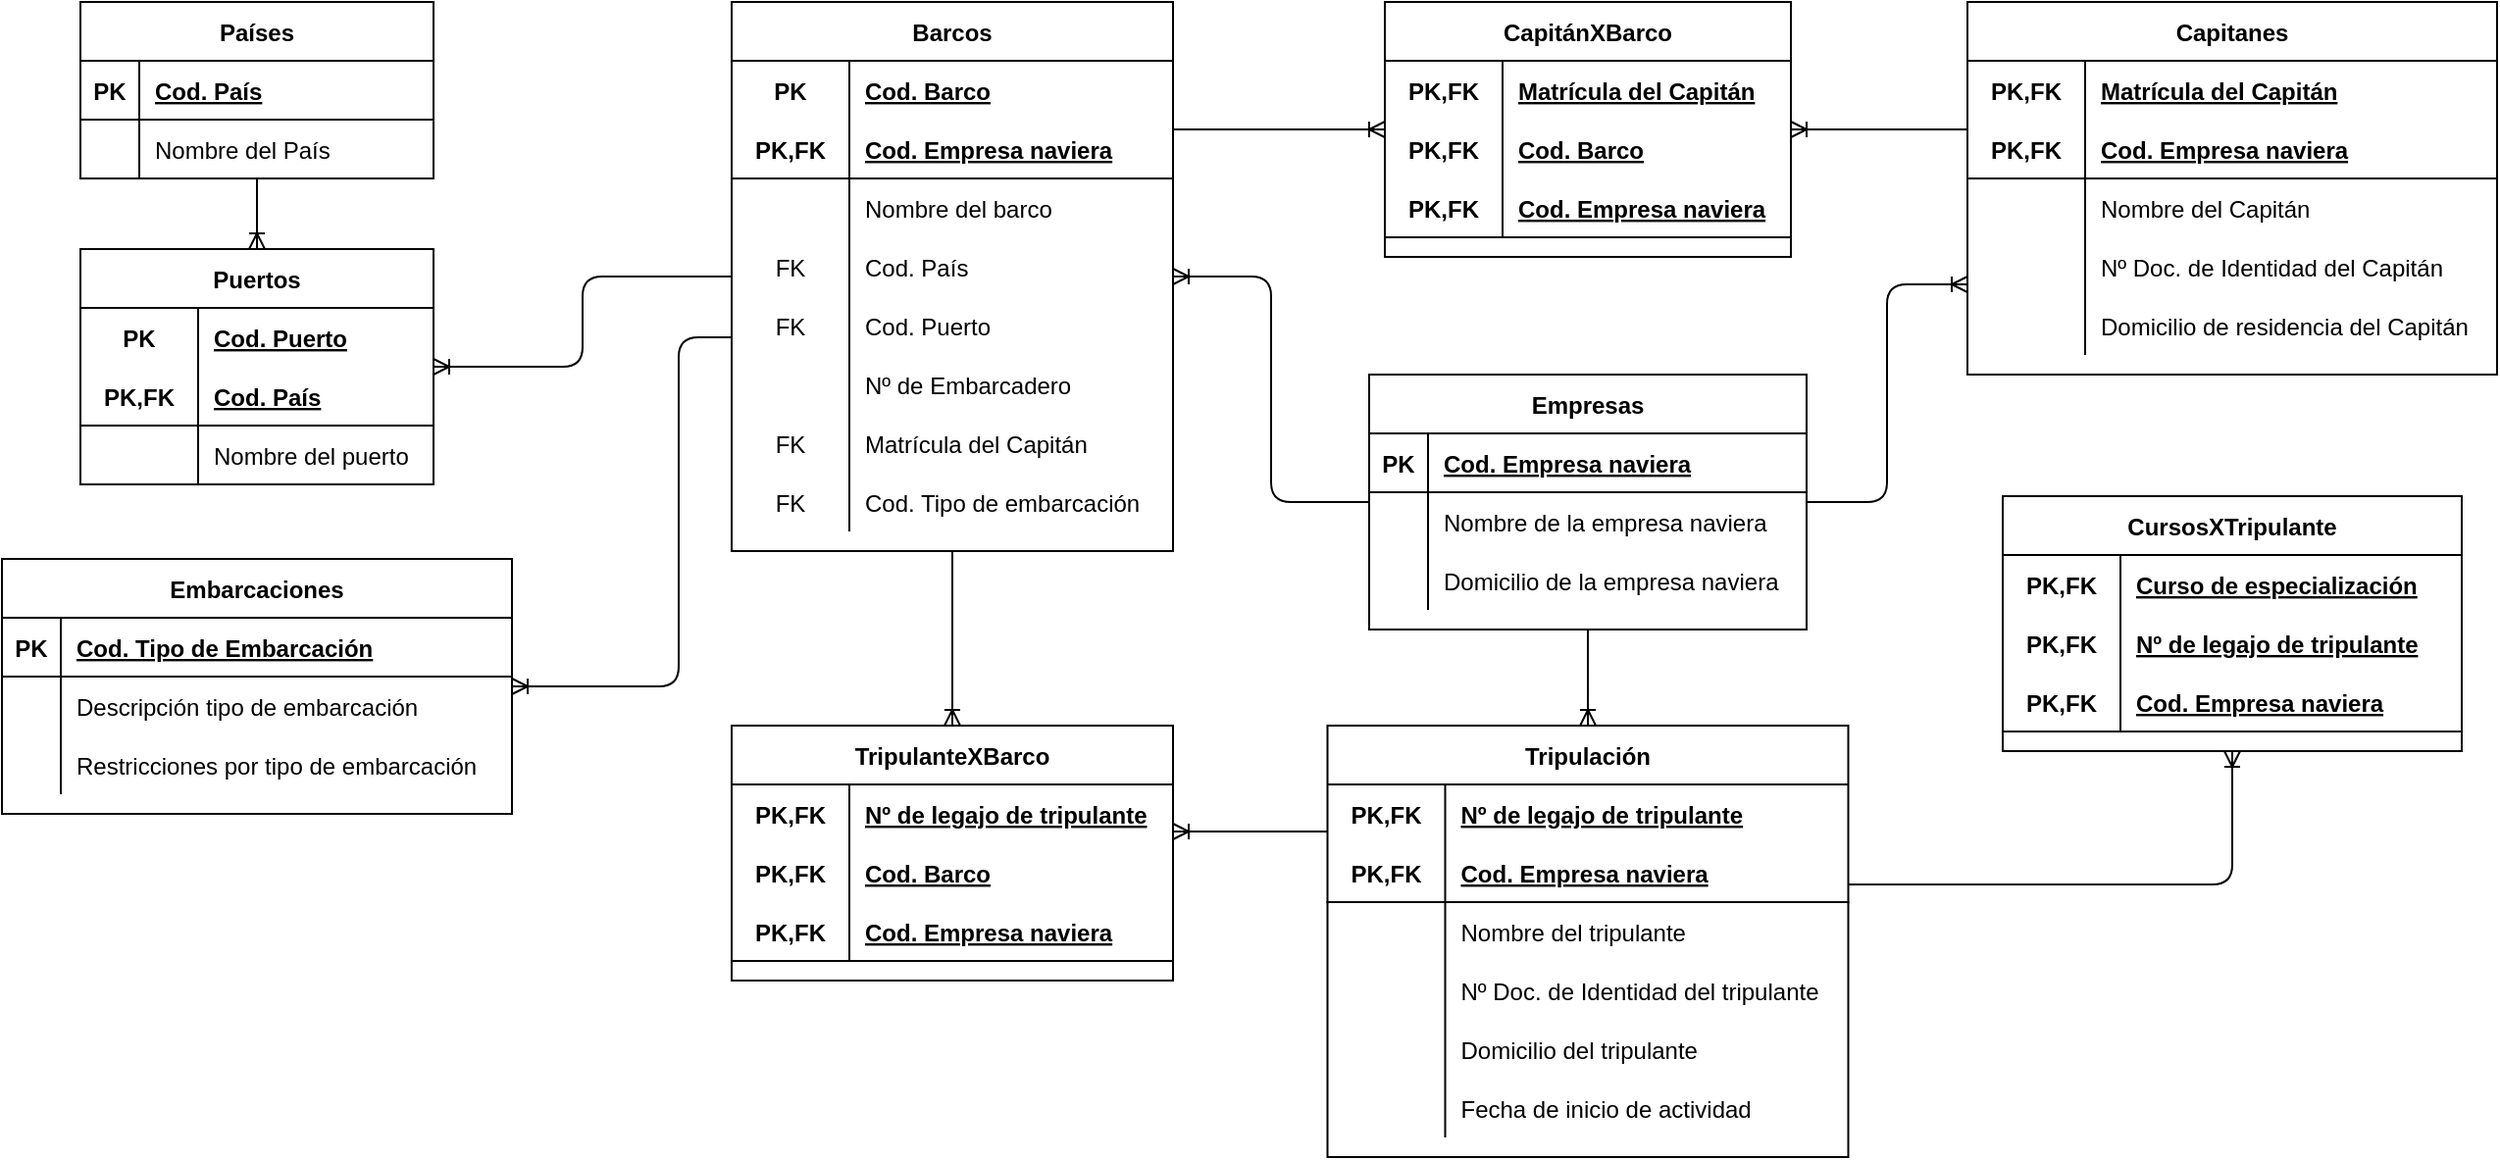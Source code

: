 <mxfile version="14.6.0" type="github"><diagram id="R2lEEEUBdFMjLlhIrx00" name="Page-1"><mxGraphModel dx="1822" dy="1176" grid="1" gridSize="9" guides="1" tooltips="1" connect="1" arrows="1" fold="1" page="0" pageScale="1" pageWidth="850" pageHeight="1100" math="0" shadow="0" extFonts="Permanent Marker^https://fonts.googleapis.com/css?family=Permanent+Marker"><root><mxCell id="0"/><mxCell id="1" parent="0"/><mxCell id="PJ-6n8jXcff-FLxiBfN3-61" value="Países" style="shape=table;startSize=30;container=1;collapsible=1;childLayout=tableLayout;fixedRows=1;rowLines=0;fontStyle=1;align=center;resizeLast=1;" vertex="1" parent="1"><mxGeometry x="-260" y="-108" width="180" height="90" as="geometry"/></mxCell><mxCell id="PJ-6n8jXcff-FLxiBfN3-62" value="" style="shape=partialRectangle;collapsible=0;dropTarget=0;pointerEvents=0;fillColor=none;top=0;left=0;bottom=1;right=0;points=[[0,0.5],[1,0.5]];portConstraint=eastwest;" vertex="1" parent="PJ-6n8jXcff-FLxiBfN3-61"><mxGeometry y="30" width="180" height="30" as="geometry"/></mxCell><mxCell id="PJ-6n8jXcff-FLxiBfN3-63" value="PK" style="shape=partialRectangle;connectable=0;fillColor=none;top=0;left=0;bottom=0;right=0;fontStyle=1;overflow=hidden;" vertex="1" parent="PJ-6n8jXcff-FLxiBfN3-62"><mxGeometry width="30" height="30" as="geometry"/></mxCell><mxCell id="PJ-6n8jXcff-FLxiBfN3-64" value="Cod. País" style="shape=partialRectangle;connectable=0;fillColor=none;top=0;left=0;bottom=0;right=0;align=left;spacingLeft=6;fontStyle=5;overflow=hidden;" vertex="1" parent="PJ-6n8jXcff-FLxiBfN3-62"><mxGeometry x="30" width="150" height="30" as="geometry"/></mxCell><mxCell id="PJ-6n8jXcff-FLxiBfN3-65" value="" style="shape=partialRectangle;collapsible=0;dropTarget=0;pointerEvents=0;fillColor=none;top=0;left=0;bottom=0;right=0;points=[[0,0.5],[1,0.5]];portConstraint=eastwest;" vertex="1" parent="PJ-6n8jXcff-FLxiBfN3-61"><mxGeometry y="60" width="180" height="30" as="geometry"/></mxCell><mxCell id="PJ-6n8jXcff-FLxiBfN3-66" value="" style="shape=partialRectangle;connectable=0;fillColor=none;top=0;left=0;bottom=0;right=0;editable=1;overflow=hidden;" vertex="1" parent="PJ-6n8jXcff-FLxiBfN3-65"><mxGeometry width="30" height="30" as="geometry"/></mxCell><mxCell id="PJ-6n8jXcff-FLxiBfN3-67" value="Nombre del País" style="shape=partialRectangle;connectable=0;fillColor=none;top=0;left=0;bottom=0;right=0;align=left;spacingLeft=6;overflow=hidden;" vertex="1" parent="PJ-6n8jXcff-FLxiBfN3-65"><mxGeometry x="30" width="150" height="30" as="geometry"/></mxCell><mxCell id="PJ-6n8jXcff-FLxiBfN3-115" value="Puertos" style="shape=table;startSize=30;container=1;collapsible=1;childLayout=tableLayout;fixedRows=1;rowLines=0;fontStyle=1;align=center;resizeLast=1;" vertex="1" parent="1"><mxGeometry x="-260" y="18" width="180" height="120" as="geometry"/></mxCell><mxCell id="PJ-6n8jXcff-FLxiBfN3-116" value="" style="shape=partialRectangle;collapsible=0;dropTarget=0;pointerEvents=0;fillColor=none;top=0;left=0;bottom=0;right=0;points=[[0,0.5],[1,0.5]];portConstraint=eastwest;" vertex="1" parent="PJ-6n8jXcff-FLxiBfN3-115"><mxGeometry y="30" width="180" height="30" as="geometry"/></mxCell><mxCell id="PJ-6n8jXcff-FLxiBfN3-117" value="PK" style="shape=partialRectangle;connectable=0;fillColor=none;top=0;left=0;bottom=0;right=0;fontStyle=1;overflow=hidden;" vertex="1" parent="PJ-6n8jXcff-FLxiBfN3-116"><mxGeometry width="60" height="30" as="geometry"/></mxCell><mxCell id="PJ-6n8jXcff-FLxiBfN3-118" value="Cod. Puerto" style="shape=partialRectangle;connectable=0;fillColor=none;top=0;left=0;bottom=0;right=0;align=left;spacingLeft=6;fontStyle=5;overflow=hidden;" vertex="1" parent="PJ-6n8jXcff-FLxiBfN3-116"><mxGeometry x="60" width="120" height="30" as="geometry"/></mxCell><mxCell id="PJ-6n8jXcff-FLxiBfN3-119" value="" style="shape=partialRectangle;collapsible=0;dropTarget=0;pointerEvents=0;fillColor=none;top=0;left=0;bottom=1;right=0;points=[[0,0.5],[1,0.5]];portConstraint=eastwest;" vertex="1" parent="PJ-6n8jXcff-FLxiBfN3-115"><mxGeometry y="60" width="180" height="30" as="geometry"/></mxCell><mxCell id="PJ-6n8jXcff-FLxiBfN3-120" value="PK,FK" style="shape=partialRectangle;connectable=0;fillColor=none;top=0;left=0;bottom=0;right=0;fontStyle=1;overflow=hidden;" vertex="1" parent="PJ-6n8jXcff-FLxiBfN3-119"><mxGeometry width="60" height="30" as="geometry"/></mxCell><mxCell id="PJ-6n8jXcff-FLxiBfN3-121" value="Cod. País" style="shape=partialRectangle;connectable=0;fillColor=none;top=0;left=0;bottom=0;right=0;align=left;spacingLeft=6;fontStyle=5;overflow=hidden;" vertex="1" parent="PJ-6n8jXcff-FLxiBfN3-119"><mxGeometry x="60" width="120" height="30" as="geometry"/></mxCell><mxCell id="PJ-6n8jXcff-FLxiBfN3-122" value="" style="shape=partialRectangle;collapsible=0;dropTarget=0;pointerEvents=0;fillColor=none;top=0;left=0;bottom=0;right=0;points=[[0,0.5],[1,0.5]];portConstraint=eastwest;" vertex="1" parent="PJ-6n8jXcff-FLxiBfN3-115"><mxGeometry y="90" width="180" height="30" as="geometry"/></mxCell><mxCell id="PJ-6n8jXcff-FLxiBfN3-123" value="" style="shape=partialRectangle;connectable=0;fillColor=none;top=0;left=0;bottom=0;right=0;editable=1;overflow=hidden;" vertex="1" parent="PJ-6n8jXcff-FLxiBfN3-122"><mxGeometry width="60" height="30" as="geometry"/></mxCell><mxCell id="PJ-6n8jXcff-FLxiBfN3-124" value="Nombre del puerto" style="shape=partialRectangle;connectable=0;fillColor=none;top=0;left=0;bottom=0;right=0;align=left;spacingLeft=6;overflow=hidden;" vertex="1" parent="PJ-6n8jXcff-FLxiBfN3-122"><mxGeometry x="60" width="120" height="30" as="geometry"/></mxCell><mxCell id="PJ-6n8jXcff-FLxiBfN3-129" value="Embarcaciones" style="shape=table;startSize=30;container=1;collapsible=1;childLayout=tableLayout;fixedRows=1;rowLines=0;fontStyle=1;align=center;resizeLast=1;" vertex="1" parent="1"><mxGeometry x="-300" y="176" width="260" height="130" as="geometry"/></mxCell><mxCell id="PJ-6n8jXcff-FLxiBfN3-130" value="" style="shape=partialRectangle;collapsible=0;dropTarget=0;pointerEvents=0;fillColor=none;top=0;left=0;bottom=1;right=0;points=[[0,0.5],[1,0.5]];portConstraint=eastwest;" vertex="1" parent="PJ-6n8jXcff-FLxiBfN3-129"><mxGeometry y="30" width="260" height="30" as="geometry"/></mxCell><mxCell id="PJ-6n8jXcff-FLxiBfN3-131" value="PK" style="shape=partialRectangle;connectable=0;fillColor=none;top=0;left=0;bottom=0;right=0;fontStyle=1;overflow=hidden;" vertex="1" parent="PJ-6n8jXcff-FLxiBfN3-130"><mxGeometry width="30" height="30" as="geometry"/></mxCell><mxCell id="PJ-6n8jXcff-FLxiBfN3-132" value="Cod. Tipo de Embarcación" style="shape=partialRectangle;connectable=0;fillColor=none;top=0;left=0;bottom=0;right=0;align=left;spacingLeft=6;fontStyle=5;overflow=hidden;" vertex="1" parent="PJ-6n8jXcff-FLxiBfN3-130"><mxGeometry x="30" width="230" height="30" as="geometry"/></mxCell><mxCell id="PJ-6n8jXcff-FLxiBfN3-133" value="" style="shape=partialRectangle;collapsible=0;dropTarget=0;pointerEvents=0;fillColor=none;top=0;left=0;bottom=0;right=0;points=[[0,0.5],[1,0.5]];portConstraint=eastwest;" vertex="1" parent="PJ-6n8jXcff-FLxiBfN3-129"><mxGeometry y="60" width="260" height="30" as="geometry"/></mxCell><mxCell id="PJ-6n8jXcff-FLxiBfN3-134" value="" style="shape=partialRectangle;connectable=0;fillColor=none;top=0;left=0;bottom=0;right=0;editable=1;overflow=hidden;" vertex="1" parent="PJ-6n8jXcff-FLxiBfN3-133"><mxGeometry width="30" height="30" as="geometry"/></mxCell><mxCell id="PJ-6n8jXcff-FLxiBfN3-135" value="Descripción tipo de embarcación" style="shape=partialRectangle;connectable=0;fillColor=none;top=0;left=0;bottom=0;right=0;align=left;spacingLeft=6;overflow=hidden;" vertex="1" parent="PJ-6n8jXcff-FLxiBfN3-133"><mxGeometry x="30" width="230" height="30" as="geometry"/></mxCell><mxCell id="PJ-6n8jXcff-FLxiBfN3-136" value="" style="shape=partialRectangle;collapsible=0;dropTarget=0;pointerEvents=0;fillColor=none;top=0;left=0;bottom=0;right=0;points=[[0,0.5],[1,0.5]];portConstraint=eastwest;" vertex="1" parent="PJ-6n8jXcff-FLxiBfN3-129"><mxGeometry y="90" width="260" height="30" as="geometry"/></mxCell><mxCell id="PJ-6n8jXcff-FLxiBfN3-137" value="" style="shape=partialRectangle;connectable=0;fillColor=none;top=0;left=0;bottom=0;right=0;editable=1;overflow=hidden;" vertex="1" parent="PJ-6n8jXcff-FLxiBfN3-136"><mxGeometry width="30" height="30" as="geometry"/></mxCell><mxCell id="PJ-6n8jXcff-FLxiBfN3-138" value="Restricciones por tipo de embarcación" style="shape=partialRectangle;connectable=0;fillColor=none;top=0;left=0;bottom=0;right=0;align=left;spacingLeft=6;overflow=hidden;" vertex="1" parent="PJ-6n8jXcff-FLxiBfN3-136"><mxGeometry x="30" width="230" height="30" as="geometry"/></mxCell><mxCell id="PJ-6n8jXcff-FLxiBfN3-143" value="Barcos" style="shape=table;startSize=30;container=1;collapsible=1;childLayout=tableLayout;fixedRows=1;rowLines=0;fontStyle=1;align=center;resizeLast=1;" vertex="1" parent="1"><mxGeometry x="72" y="-108" width="225" height="280" as="geometry"/></mxCell><mxCell id="PJ-6n8jXcff-FLxiBfN3-144" value="" style="shape=partialRectangle;collapsible=0;dropTarget=0;pointerEvents=0;fillColor=none;top=0;left=0;bottom=0;right=0;points=[[0,0.5],[1,0.5]];portConstraint=eastwest;" vertex="1" parent="PJ-6n8jXcff-FLxiBfN3-143"><mxGeometry y="30" width="225" height="30" as="geometry"/></mxCell><mxCell id="PJ-6n8jXcff-FLxiBfN3-145" value="PK" style="shape=partialRectangle;connectable=0;fillColor=none;top=0;left=0;bottom=0;right=0;fontStyle=1;overflow=hidden;" vertex="1" parent="PJ-6n8jXcff-FLxiBfN3-144"><mxGeometry width="60" height="30" as="geometry"/></mxCell><mxCell id="PJ-6n8jXcff-FLxiBfN3-146" value="Cod. Barco" style="shape=partialRectangle;connectable=0;fillColor=none;top=0;left=0;bottom=0;right=0;align=left;spacingLeft=6;fontStyle=5;overflow=hidden;" vertex="1" parent="PJ-6n8jXcff-FLxiBfN3-144"><mxGeometry x="60" width="165" height="30" as="geometry"/></mxCell><mxCell id="PJ-6n8jXcff-FLxiBfN3-147" value="" style="shape=partialRectangle;collapsible=0;dropTarget=0;pointerEvents=0;fillColor=none;top=0;left=0;bottom=1;right=0;points=[[0,0.5],[1,0.5]];portConstraint=eastwest;" vertex="1" parent="PJ-6n8jXcff-FLxiBfN3-143"><mxGeometry y="60" width="225" height="30" as="geometry"/></mxCell><mxCell id="PJ-6n8jXcff-FLxiBfN3-148" value="PK,FK" style="shape=partialRectangle;connectable=0;fillColor=none;top=0;left=0;bottom=0;right=0;fontStyle=1;overflow=hidden;" vertex="1" parent="PJ-6n8jXcff-FLxiBfN3-147"><mxGeometry width="60" height="30" as="geometry"/></mxCell><mxCell id="PJ-6n8jXcff-FLxiBfN3-149" value="Cod. Empresa naviera" style="shape=partialRectangle;connectable=0;fillColor=none;top=0;left=0;bottom=0;right=0;align=left;spacingLeft=6;fontStyle=5;overflow=hidden;" vertex="1" parent="PJ-6n8jXcff-FLxiBfN3-147"><mxGeometry x="60" width="165" height="30" as="geometry"/></mxCell><mxCell id="PJ-6n8jXcff-FLxiBfN3-150" value="" style="shape=partialRectangle;collapsible=0;dropTarget=0;pointerEvents=0;fillColor=none;top=0;left=0;bottom=0;right=0;points=[[0,0.5],[1,0.5]];portConstraint=eastwest;" vertex="1" parent="PJ-6n8jXcff-FLxiBfN3-143"><mxGeometry y="90" width="225" height="30" as="geometry"/></mxCell><mxCell id="PJ-6n8jXcff-FLxiBfN3-151" value="" style="shape=partialRectangle;connectable=0;fillColor=none;top=0;left=0;bottom=0;right=0;editable=1;overflow=hidden;" vertex="1" parent="PJ-6n8jXcff-FLxiBfN3-150"><mxGeometry width="60" height="30" as="geometry"/></mxCell><mxCell id="PJ-6n8jXcff-FLxiBfN3-152" value="Nombre del barco" style="shape=partialRectangle;connectable=0;fillColor=none;top=0;left=0;bottom=0;right=0;align=left;spacingLeft=6;overflow=hidden;" vertex="1" parent="PJ-6n8jXcff-FLxiBfN3-150"><mxGeometry x="60" width="165" height="30" as="geometry"/></mxCell><mxCell id="PJ-6n8jXcff-FLxiBfN3-153" value="" style="shape=partialRectangle;collapsible=0;dropTarget=0;pointerEvents=0;fillColor=none;top=0;left=0;bottom=0;right=0;points=[[0,0.5],[1,0.5]];portConstraint=eastwest;" vertex="1" parent="PJ-6n8jXcff-FLxiBfN3-143"><mxGeometry y="120" width="225" height="30" as="geometry"/></mxCell><mxCell id="PJ-6n8jXcff-FLxiBfN3-154" value="FK" style="shape=partialRectangle;connectable=0;fillColor=none;top=0;left=0;bottom=0;right=0;editable=1;overflow=hidden;" vertex="1" parent="PJ-6n8jXcff-FLxiBfN3-153"><mxGeometry width="60" height="30" as="geometry"/></mxCell><mxCell id="PJ-6n8jXcff-FLxiBfN3-155" value="Cod. País" style="shape=partialRectangle;connectable=0;fillColor=none;top=0;left=0;bottom=0;right=0;align=left;spacingLeft=6;overflow=hidden;" vertex="1" parent="PJ-6n8jXcff-FLxiBfN3-153"><mxGeometry x="60" width="165" height="30" as="geometry"/></mxCell><mxCell id="PJ-6n8jXcff-FLxiBfN3-171" style="shape=partialRectangle;collapsible=0;dropTarget=0;pointerEvents=0;fillColor=none;top=0;left=0;bottom=0;right=0;points=[[0,0.5],[1,0.5]];portConstraint=eastwest;" vertex="1" parent="PJ-6n8jXcff-FLxiBfN3-143"><mxGeometry y="150" width="225" height="30" as="geometry"/></mxCell><mxCell id="PJ-6n8jXcff-FLxiBfN3-172" value="FK" style="shape=partialRectangle;connectable=0;fillColor=none;top=0;left=0;bottom=0;right=0;editable=1;overflow=hidden;" vertex="1" parent="PJ-6n8jXcff-FLxiBfN3-171"><mxGeometry width="60" height="30" as="geometry"/></mxCell><mxCell id="PJ-6n8jXcff-FLxiBfN3-173" value="Cod. Puerto" style="shape=partialRectangle;connectable=0;fillColor=none;top=0;left=0;bottom=0;right=0;align=left;spacingLeft=6;overflow=hidden;" vertex="1" parent="PJ-6n8jXcff-FLxiBfN3-171"><mxGeometry x="60" width="165" height="30" as="geometry"/></mxCell><mxCell id="PJ-6n8jXcff-FLxiBfN3-168" style="shape=partialRectangle;collapsible=0;dropTarget=0;pointerEvents=0;fillColor=none;top=0;left=0;bottom=0;right=0;points=[[0,0.5],[1,0.5]];portConstraint=eastwest;" vertex="1" parent="PJ-6n8jXcff-FLxiBfN3-143"><mxGeometry y="180" width="225" height="30" as="geometry"/></mxCell><mxCell id="PJ-6n8jXcff-FLxiBfN3-169" style="shape=partialRectangle;connectable=0;fillColor=none;top=0;left=0;bottom=0;right=0;editable=1;overflow=hidden;" vertex="1" parent="PJ-6n8jXcff-FLxiBfN3-168"><mxGeometry width="60" height="30" as="geometry"/></mxCell><mxCell id="PJ-6n8jXcff-FLxiBfN3-170" value="Nº de Embarcadero" style="shape=partialRectangle;connectable=0;fillColor=none;top=0;left=0;bottom=0;right=0;align=left;spacingLeft=6;overflow=hidden;" vertex="1" parent="PJ-6n8jXcff-FLxiBfN3-168"><mxGeometry x="60" width="165" height="30" as="geometry"/></mxCell><mxCell id="PJ-6n8jXcff-FLxiBfN3-165" style="shape=partialRectangle;collapsible=0;dropTarget=0;pointerEvents=0;fillColor=none;top=0;left=0;bottom=0;right=0;points=[[0,0.5],[1,0.5]];portConstraint=eastwest;" vertex="1" parent="PJ-6n8jXcff-FLxiBfN3-143"><mxGeometry y="210" width="225" height="30" as="geometry"/></mxCell><mxCell id="PJ-6n8jXcff-FLxiBfN3-166" value="FK" style="shape=partialRectangle;connectable=0;fillColor=none;top=0;left=0;bottom=0;right=0;editable=1;overflow=hidden;" vertex="1" parent="PJ-6n8jXcff-FLxiBfN3-165"><mxGeometry width="60" height="30" as="geometry"/></mxCell><mxCell id="PJ-6n8jXcff-FLxiBfN3-167" value="Matrícula del Capitán" style="shape=partialRectangle;connectable=0;fillColor=none;top=0;left=0;bottom=0;right=0;align=left;spacingLeft=6;overflow=hidden;" vertex="1" parent="PJ-6n8jXcff-FLxiBfN3-165"><mxGeometry x="60" width="165" height="30" as="geometry"/></mxCell><mxCell id="PJ-6n8jXcff-FLxiBfN3-162" style="shape=partialRectangle;collapsible=0;dropTarget=0;pointerEvents=0;fillColor=none;top=0;left=0;bottom=0;right=0;points=[[0,0.5],[1,0.5]];portConstraint=eastwest;" vertex="1" parent="PJ-6n8jXcff-FLxiBfN3-143"><mxGeometry y="240" width="225" height="30" as="geometry"/></mxCell><mxCell id="PJ-6n8jXcff-FLxiBfN3-163" value="FK" style="shape=partialRectangle;connectable=0;fillColor=none;top=0;left=0;bottom=0;right=0;editable=1;overflow=hidden;" vertex="1" parent="PJ-6n8jXcff-FLxiBfN3-162"><mxGeometry width="60" height="30" as="geometry"/></mxCell><mxCell id="PJ-6n8jXcff-FLxiBfN3-164" value="Cod. Tipo de embarcación" style="shape=partialRectangle;connectable=0;fillColor=none;top=0;left=0;bottom=0;right=0;align=left;spacingLeft=6;overflow=hidden;" vertex="1" parent="PJ-6n8jXcff-FLxiBfN3-162"><mxGeometry x="60" width="165" height="30" as="geometry"/></mxCell><mxCell id="PJ-6n8jXcff-FLxiBfN3-175" value="Empresas" style="shape=table;startSize=30;container=1;collapsible=1;childLayout=tableLayout;fixedRows=1;rowLines=0;fontStyle=1;align=center;resizeLast=1;" vertex="1" parent="1"><mxGeometry x="397" y="82" width="223" height="130" as="geometry"/></mxCell><mxCell id="PJ-6n8jXcff-FLxiBfN3-176" value="" style="shape=partialRectangle;collapsible=0;dropTarget=0;pointerEvents=0;fillColor=none;top=0;left=0;bottom=1;right=0;points=[[0,0.5],[1,0.5]];portConstraint=eastwest;" vertex="1" parent="PJ-6n8jXcff-FLxiBfN3-175"><mxGeometry y="30" width="223" height="30" as="geometry"/></mxCell><mxCell id="PJ-6n8jXcff-FLxiBfN3-177" value="PK" style="shape=partialRectangle;connectable=0;fillColor=none;top=0;left=0;bottom=0;right=0;fontStyle=1;overflow=hidden;" vertex="1" parent="PJ-6n8jXcff-FLxiBfN3-176"><mxGeometry width="30" height="30" as="geometry"/></mxCell><mxCell id="PJ-6n8jXcff-FLxiBfN3-178" value="Cod. Empresa naviera" style="shape=partialRectangle;connectable=0;fillColor=none;top=0;left=0;bottom=0;right=0;align=left;spacingLeft=6;fontStyle=5;overflow=hidden;" vertex="1" parent="PJ-6n8jXcff-FLxiBfN3-176"><mxGeometry x="30" width="193" height="30" as="geometry"/></mxCell><mxCell id="PJ-6n8jXcff-FLxiBfN3-179" value="" style="shape=partialRectangle;collapsible=0;dropTarget=0;pointerEvents=0;fillColor=none;top=0;left=0;bottom=0;right=0;points=[[0,0.5],[1,0.5]];portConstraint=eastwest;" vertex="1" parent="PJ-6n8jXcff-FLxiBfN3-175"><mxGeometry y="60" width="223" height="30" as="geometry"/></mxCell><mxCell id="PJ-6n8jXcff-FLxiBfN3-180" value="" style="shape=partialRectangle;connectable=0;fillColor=none;top=0;left=0;bottom=0;right=0;editable=1;overflow=hidden;" vertex="1" parent="PJ-6n8jXcff-FLxiBfN3-179"><mxGeometry width="30" height="30" as="geometry"/></mxCell><mxCell id="PJ-6n8jXcff-FLxiBfN3-181" value="Nombre de la empresa naviera" style="shape=partialRectangle;connectable=0;fillColor=none;top=0;left=0;bottom=0;right=0;align=left;spacingLeft=6;overflow=hidden;" vertex="1" parent="PJ-6n8jXcff-FLxiBfN3-179"><mxGeometry x="30" width="193" height="30" as="geometry"/></mxCell><mxCell id="PJ-6n8jXcff-FLxiBfN3-182" value="" style="shape=partialRectangle;collapsible=0;dropTarget=0;pointerEvents=0;fillColor=none;top=0;left=0;bottom=0;right=0;points=[[0,0.5],[1,0.5]];portConstraint=eastwest;" vertex="1" parent="PJ-6n8jXcff-FLxiBfN3-175"><mxGeometry y="90" width="223" height="30" as="geometry"/></mxCell><mxCell id="PJ-6n8jXcff-FLxiBfN3-183" value="" style="shape=partialRectangle;connectable=0;fillColor=none;top=0;left=0;bottom=0;right=0;editable=1;overflow=hidden;" vertex="1" parent="PJ-6n8jXcff-FLxiBfN3-182"><mxGeometry width="30" height="30" as="geometry"/></mxCell><mxCell id="PJ-6n8jXcff-FLxiBfN3-184" value="Domicilio de la empresa naviera" style="shape=partialRectangle;connectable=0;fillColor=none;top=0;left=0;bottom=0;right=0;align=left;spacingLeft=6;overflow=hidden;" vertex="1" parent="PJ-6n8jXcff-FLxiBfN3-182"><mxGeometry x="30" width="193" height="30" as="geometry"/></mxCell><mxCell id="PJ-6n8jXcff-FLxiBfN3-188" value="Capitanes" style="shape=table;startSize=30;container=1;collapsible=1;childLayout=tableLayout;fixedRows=1;rowLines=0;fontStyle=1;align=center;resizeLast=1;" vertex="1" parent="1"><mxGeometry x="702" y="-108" width="270" height="190" as="geometry"/></mxCell><mxCell id="PJ-6n8jXcff-FLxiBfN3-189" value="" style="shape=partialRectangle;collapsible=0;dropTarget=0;pointerEvents=0;fillColor=none;top=0;left=0;bottom=0;right=0;points=[[0,0.5],[1,0.5]];portConstraint=eastwest;" vertex="1" parent="PJ-6n8jXcff-FLxiBfN3-188"><mxGeometry y="30" width="270" height="30" as="geometry"/></mxCell><mxCell id="PJ-6n8jXcff-FLxiBfN3-190" value="PK,FK" style="shape=partialRectangle;connectable=0;fillColor=none;top=0;left=0;bottom=0;right=0;fontStyle=1;overflow=hidden;" vertex="1" parent="PJ-6n8jXcff-FLxiBfN3-189"><mxGeometry width="60" height="30" as="geometry"/></mxCell><mxCell id="PJ-6n8jXcff-FLxiBfN3-191" value="Matrícula del Capitán" style="shape=partialRectangle;connectable=0;fillColor=none;top=0;left=0;bottom=0;right=0;align=left;spacingLeft=6;fontStyle=5;overflow=hidden;" vertex="1" parent="PJ-6n8jXcff-FLxiBfN3-189"><mxGeometry x="60" width="210" height="30" as="geometry"/></mxCell><mxCell id="PJ-6n8jXcff-FLxiBfN3-192" value="" style="shape=partialRectangle;collapsible=0;dropTarget=0;pointerEvents=0;fillColor=none;top=0;left=0;bottom=1;right=0;points=[[0,0.5],[1,0.5]];portConstraint=eastwest;" vertex="1" parent="PJ-6n8jXcff-FLxiBfN3-188"><mxGeometry y="60" width="270" height="30" as="geometry"/></mxCell><mxCell id="PJ-6n8jXcff-FLxiBfN3-193" value="PK,FK" style="shape=partialRectangle;connectable=0;fillColor=none;top=0;left=0;bottom=0;right=0;fontStyle=1;overflow=hidden;" vertex="1" parent="PJ-6n8jXcff-FLxiBfN3-192"><mxGeometry width="60" height="30" as="geometry"/></mxCell><mxCell id="PJ-6n8jXcff-FLxiBfN3-194" value="Cod. Empresa naviera" style="shape=partialRectangle;connectable=0;fillColor=none;top=0;left=0;bottom=0;right=0;align=left;spacingLeft=6;fontStyle=5;overflow=hidden;" vertex="1" parent="PJ-6n8jXcff-FLxiBfN3-192"><mxGeometry x="60" width="210" height="30" as="geometry"/></mxCell><mxCell id="PJ-6n8jXcff-FLxiBfN3-195" value="" style="shape=partialRectangle;collapsible=0;dropTarget=0;pointerEvents=0;fillColor=none;top=0;left=0;bottom=0;right=0;points=[[0,0.5],[1,0.5]];portConstraint=eastwest;" vertex="1" parent="PJ-6n8jXcff-FLxiBfN3-188"><mxGeometry y="90" width="270" height="30" as="geometry"/></mxCell><mxCell id="PJ-6n8jXcff-FLxiBfN3-196" value="" style="shape=partialRectangle;connectable=0;fillColor=none;top=0;left=0;bottom=0;right=0;editable=1;overflow=hidden;" vertex="1" parent="PJ-6n8jXcff-FLxiBfN3-195"><mxGeometry width="60" height="30" as="geometry"/></mxCell><mxCell id="PJ-6n8jXcff-FLxiBfN3-197" value="Nombre del Capitán" style="shape=partialRectangle;connectable=0;fillColor=none;top=0;left=0;bottom=0;right=0;align=left;spacingLeft=6;overflow=hidden;" vertex="1" parent="PJ-6n8jXcff-FLxiBfN3-195"><mxGeometry x="60" width="210" height="30" as="geometry"/></mxCell><mxCell id="PJ-6n8jXcff-FLxiBfN3-198" value="" style="shape=partialRectangle;collapsible=0;dropTarget=0;pointerEvents=0;fillColor=none;top=0;left=0;bottom=0;right=0;points=[[0,0.5],[1,0.5]];portConstraint=eastwest;" vertex="1" parent="PJ-6n8jXcff-FLxiBfN3-188"><mxGeometry y="120" width="270" height="30" as="geometry"/></mxCell><mxCell id="PJ-6n8jXcff-FLxiBfN3-199" value="" style="shape=partialRectangle;connectable=0;fillColor=none;top=0;left=0;bottom=0;right=0;editable=1;overflow=hidden;" vertex="1" parent="PJ-6n8jXcff-FLxiBfN3-198"><mxGeometry width="60" height="30" as="geometry"/></mxCell><mxCell id="PJ-6n8jXcff-FLxiBfN3-200" value="Nº Doc. de Identidad del Capitán" style="shape=partialRectangle;connectable=0;fillColor=none;top=0;left=0;bottom=0;right=0;align=left;spacingLeft=6;overflow=hidden;" vertex="1" parent="PJ-6n8jXcff-FLxiBfN3-198"><mxGeometry x="60" width="210" height="30" as="geometry"/></mxCell><mxCell id="PJ-6n8jXcff-FLxiBfN3-201" style="shape=partialRectangle;collapsible=0;dropTarget=0;pointerEvents=0;fillColor=none;top=0;left=0;bottom=0;right=0;points=[[0,0.5],[1,0.5]];portConstraint=eastwest;" vertex="1" parent="PJ-6n8jXcff-FLxiBfN3-188"><mxGeometry y="150" width="270" height="30" as="geometry"/></mxCell><mxCell id="PJ-6n8jXcff-FLxiBfN3-202" style="shape=partialRectangle;connectable=0;fillColor=none;top=0;left=0;bottom=0;right=0;editable=1;overflow=hidden;" vertex="1" parent="PJ-6n8jXcff-FLxiBfN3-201"><mxGeometry width="60" height="30" as="geometry"/></mxCell><mxCell id="PJ-6n8jXcff-FLxiBfN3-203" value="Domicilio de residencia del Capitán" style="shape=partialRectangle;connectable=0;fillColor=none;top=0;left=0;bottom=0;right=0;align=left;spacingLeft=6;overflow=hidden;" vertex="1" parent="PJ-6n8jXcff-FLxiBfN3-201"><mxGeometry x="60" width="210" height="30" as="geometry"/></mxCell><mxCell id="PJ-6n8jXcff-FLxiBfN3-204" value="CapitánXBarco" style="shape=table;startSize=30;container=1;collapsible=1;childLayout=tableLayout;fixedRows=1;rowLines=0;fontStyle=1;align=center;resizeLast=1;" vertex="1" parent="1"><mxGeometry x="405" y="-108" width="207" height="130" as="geometry"/></mxCell><mxCell id="PJ-6n8jXcff-FLxiBfN3-205" value="" style="shape=partialRectangle;collapsible=0;dropTarget=0;pointerEvents=0;fillColor=none;top=0;left=0;bottom=0;right=0;points=[[0,0.5],[1,0.5]];portConstraint=eastwest;" vertex="1" parent="PJ-6n8jXcff-FLxiBfN3-204"><mxGeometry y="30" width="207" height="30" as="geometry"/></mxCell><mxCell id="PJ-6n8jXcff-FLxiBfN3-206" value="PK,FK" style="shape=partialRectangle;connectable=0;fillColor=none;top=0;left=0;bottom=0;right=0;fontStyle=1;overflow=hidden;" vertex="1" parent="PJ-6n8jXcff-FLxiBfN3-205"><mxGeometry width="60" height="30" as="geometry"/></mxCell><mxCell id="PJ-6n8jXcff-FLxiBfN3-207" value="Matrícula del Capitán" style="shape=partialRectangle;connectable=0;fillColor=none;top=0;left=0;bottom=0;right=0;align=left;spacingLeft=6;fontStyle=5;overflow=hidden;" vertex="1" parent="PJ-6n8jXcff-FLxiBfN3-205"><mxGeometry x="60" width="147" height="30" as="geometry"/></mxCell><mxCell id="PJ-6n8jXcff-FLxiBfN3-217" style="shape=partialRectangle;collapsible=0;dropTarget=0;pointerEvents=0;fillColor=none;top=0;left=0;bottom=0;right=0;points=[[0,0.5],[1,0.5]];portConstraint=eastwest;" vertex="1" parent="PJ-6n8jXcff-FLxiBfN3-204"><mxGeometry y="60" width="207" height="30" as="geometry"/></mxCell><mxCell id="PJ-6n8jXcff-FLxiBfN3-218" value="PK,FK" style="shape=partialRectangle;connectable=0;fillColor=none;top=0;left=0;bottom=0;right=0;fontStyle=1;overflow=hidden;" vertex="1" parent="PJ-6n8jXcff-FLxiBfN3-217"><mxGeometry width="60" height="30" as="geometry"/></mxCell><mxCell id="PJ-6n8jXcff-FLxiBfN3-219" value="Cod. Barco" style="shape=partialRectangle;connectable=0;fillColor=none;top=0;left=0;bottom=0;right=0;align=left;spacingLeft=6;fontStyle=5;overflow=hidden;" vertex="1" parent="PJ-6n8jXcff-FLxiBfN3-217"><mxGeometry x="60" width="147" height="30" as="geometry"/></mxCell><mxCell id="PJ-6n8jXcff-FLxiBfN3-208" value="" style="shape=partialRectangle;collapsible=0;dropTarget=0;pointerEvents=0;fillColor=none;top=0;left=0;bottom=1;right=0;points=[[0,0.5],[1,0.5]];portConstraint=eastwest;" vertex="1" parent="PJ-6n8jXcff-FLxiBfN3-204"><mxGeometry y="90" width="207" height="30" as="geometry"/></mxCell><mxCell id="PJ-6n8jXcff-FLxiBfN3-209" value="PK,FK" style="shape=partialRectangle;connectable=0;fillColor=none;top=0;left=0;bottom=0;right=0;fontStyle=1;overflow=hidden;" vertex="1" parent="PJ-6n8jXcff-FLxiBfN3-208"><mxGeometry width="60" height="30" as="geometry"/></mxCell><mxCell id="PJ-6n8jXcff-FLxiBfN3-210" value="Cod. Empresa naviera" style="shape=partialRectangle;connectable=0;fillColor=none;top=0;left=0;bottom=0;right=0;align=left;spacingLeft=6;fontStyle=5;overflow=hidden;" vertex="1" parent="PJ-6n8jXcff-FLxiBfN3-208"><mxGeometry x="60" width="147" height="30" as="geometry"/></mxCell><mxCell id="PJ-6n8jXcff-FLxiBfN3-220" value="TripulanteXBarco" style="shape=table;startSize=30;container=1;collapsible=1;childLayout=tableLayout;fixedRows=1;rowLines=0;fontStyle=1;align=center;resizeLast=1;" vertex="1" parent="1"><mxGeometry x="72" y="261" width="225" height="130" as="geometry"/></mxCell><mxCell id="PJ-6n8jXcff-FLxiBfN3-221" value="" style="shape=partialRectangle;collapsible=0;dropTarget=0;pointerEvents=0;fillColor=none;top=0;left=0;bottom=0;right=0;points=[[0,0.5],[1,0.5]];portConstraint=eastwest;" vertex="1" parent="PJ-6n8jXcff-FLxiBfN3-220"><mxGeometry y="30" width="225" height="30" as="geometry"/></mxCell><mxCell id="PJ-6n8jXcff-FLxiBfN3-222" value="PK,FK" style="shape=partialRectangle;connectable=0;fillColor=none;top=0;left=0;bottom=0;right=0;fontStyle=1;overflow=hidden;" vertex="1" parent="PJ-6n8jXcff-FLxiBfN3-221"><mxGeometry width="60" height="30" as="geometry"/></mxCell><mxCell id="PJ-6n8jXcff-FLxiBfN3-223" value="Nº de legajo de tripulante" style="shape=partialRectangle;connectable=0;fillColor=none;top=0;left=0;bottom=0;right=0;align=left;spacingLeft=6;fontStyle=5;overflow=hidden;" vertex="1" parent="PJ-6n8jXcff-FLxiBfN3-221"><mxGeometry x="60" width="165" height="30" as="geometry"/></mxCell><mxCell id="PJ-6n8jXcff-FLxiBfN3-236" style="shape=partialRectangle;collapsible=0;dropTarget=0;pointerEvents=0;fillColor=none;top=0;left=0;bottom=0;right=0;points=[[0,0.5],[1,0.5]];portConstraint=eastwest;" vertex="1" parent="PJ-6n8jXcff-FLxiBfN3-220"><mxGeometry y="60" width="225" height="30" as="geometry"/></mxCell><mxCell id="PJ-6n8jXcff-FLxiBfN3-237" value="PK,FK" style="shape=partialRectangle;connectable=0;fillColor=none;top=0;left=0;bottom=0;right=0;fontStyle=1;overflow=hidden;" vertex="1" parent="PJ-6n8jXcff-FLxiBfN3-236"><mxGeometry width="60" height="30" as="geometry"/></mxCell><mxCell id="PJ-6n8jXcff-FLxiBfN3-238" value="Cod. Barco" style="shape=partialRectangle;connectable=0;fillColor=none;top=0;left=0;bottom=0;right=0;align=left;spacingLeft=6;fontStyle=5;overflow=hidden;" vertex="1" parent="PJ-6n8jXcff-FLxiBfN3-236"><mxGeometry x="60" width="165" height="30" as="geometry"/></mxCell><mxCell id="PJ-6n8jXcff-FLxiBfN3-224" value="" style="shape=partialRectangle;collapsible=0;dropTarget=0;pointerEvents=0;fillColor=none;top=0;left=0;bottom=1;right=0;points=[[0,0.5],[1,0.5]];portConstraint=eastwest;" vertex="1" parent="PJ-6n8jXcff-FLxiBfN3-220"><mxGeometry y="90" width="225" height="30" as="geometry"/></mxCell><mxCell id="PJ-6n8jXcff-FLxiBfN3-225" value="PK,FK" style="shape=partialRectangle;connectable=0;fillColor=none;top=0;left=0;bottom=0;right=0;fontStyle=1;overflow=hidden;" vertex="1" parent="PJ-6n8jXcff-FLxiBfN3-224"><mxGeometry width="60" height="30" as="geometry"/></mxCell><mxCell id="PJ-6n8jXcff-FLxiBfN3-226" value="Cod. Empresa naviera" style="shape=partialRectangle;connectable=0;fillColor=none;top=0;left=0;bottom=0;right=0;align=left;spacingLeft=6;fontStyle=5;overflow=hidden;" vertex="1" parent="PJ-6n8jXcff-FLxiBfN3-224"><mxGeometry x="60" width="165" height="30" as="geometry"/></mxCell><mxCell id="PJ-6n8jXcff-FLxiBfN3-239" value="CursosXTripulante" style="shape=table;startSize=30;container=1;collapsible=1;childLayout=tableLayout;fixedRows=1;rowLines=0;fontStyle=1;align=center;resizeLast=1;" vertex="1" parent="1"><mxGeometry x="720" y="144" width="234" height="130" as="geometry"/></mxCell><mxCell id="PJ-6n8jXcff-FLxiBfN3-240" value="" style="shape=partialRectangle;collapsible=0;dropTarget=0;pointerEvents=0;fillColor=none;top=0;left=0;bottom=0;right=0;points=[[0,0.5],[1,0.5]];portConstraint=eastwest;" vertex="1" parent="PJ-6n8jXcff-FLxiBfN3-239"><mxGeometry y="30" width="234" height="30" as="geometry"/></mxCell><mxCell id="PJ-6n8jXcff-FLxiBfN3-241" value="PK,FK" style="shape=partialRectangle;connectable=0;fillColor=none;top=0;left=0;bottom=0;right=0;fontStyle=1;overflow=hidden;" vertex="1" parent="PJ-6n8jXcff-FLxiBfN3-240"><mxGeometry width="60" height="30" as="geometry"/></mxCell><mxCell id="PJ-6n8jXcff-FLxiBfN3-242" value="Curso de especialización" style="shape=partialRectangle;connectable=0;fillColor=none;top=0;left=0;bottom=0;right=0;align=left;spacingLeft=6;fontStyle=5;overflow=hidden;" vertex="1" parent="PJ-6n8jXcff-FLxiBfN3-240"><mxGeometry x="60" width="174" height="30" as="geometry"/></mxCell><mxCell id="PJ-6n8jXcff-FLxiBfN3-252" style="shape=partialRectangle;collapsible=0;dropTarget=0;pointerEvents=0;fillColor=none;top=0;left=0;bottom=0;right=0;points=[[0,0.5],[1,0.5]];portConstraint=eastwest;" vertex="1" parent="PJ-6n8jXcff-FLxiBfN3-239"><mxGeometry y="60" width="234" height="30" as="geometry"/></mxCell><mxCell id="PJ-6n8jXcff-FLxiBfN3-253" value="PK,FK" style="shape=partialRectangle;connectable=0;fillColor=none;top=0;left=0;bottom=0;right=0;fontStyle=1;overflow=hidden;" vertex="1" parent="PJ-6n8jXcff-FLxiBfN3-252"><mxGeometry width="60" height="30" as="geometry"/></mxCell><mxCell id="PJ-6n8jXcff-FLxiBfN3-254" value="Nº de legajo de tripulante" style="shape=partialRectangle;connectable=0;fillColor=none;top=0;left=0;bottom=0;right=0;align=left;spacingLeft=6;fontStyle=5;overflow=hidden;" vertex="1" parent="PJ-6n8jXcff-FLxiBfN3-252"><mxGeometry x="60" width="174" height="30" as="geometry"/></mxCell><mxCell id="PJ-6n8jXcff-FLxiBfN3-243" value="" style="shape=partialRectangle;collapsible=0;dropTarget=0;pointerEvents=0;fillColor=none;top=0;left=0;bottom=1;right=0;points=[[0,0.5],[1,0.5]];portConstraint=eastwest;" vertex="1" parent="PJ-6n8jXcff-FLxiBfN3-239"><mxGeometry y="90" width="234" height="30" as="geometry"/></mxCell><mxCell id="PJ-6n8jXcff-FLxiBfN3-244" value="PK,FK" style="shape=partialRectangle;connectable=0;fillColor=none;top=0;left=0;bottom=0;right=0;fontStyle=1;overflow=hidden;" vertex="1" parent="PJ-6n8jXcff-FLxiBfN3-243"><mxGeometry width="60" height="30" as="geometry"/></mxCell><mxCell id="PJ-6n8jXcff-FLxiBfN3-245" value="Cod. Empresa naviera" style="shape=partialRectangle;connectable=0;fillColor=none;top=0;left=0;bottom=0;right=0;align=left;spacingLeft=6;fontStyle=5;overflow=hidden;" vertex="1" parent="PJ-6n8jXcff-FLxiBfN3-243"><mxGeometry x="60" width="174" height="30" as="geometry"/></mxCell><mxCell id="PJ-6n8jXcff-FLxiBfN3-255" value="Tripulación" style="shape=table;startSize=30;container=1;collapsible=1;childLayout=tableLayout;fixedRows=1;rowLines=0;fontStyle=1;align=center;resizeLast=1;" vertex="1" parent="1"><mxGeometry x="375.75" y="261" width="265.5" height="220" as="geometry"/></mxCell><mxCell id="PJ-6n8jXcff-FLxiBfN3-256" value="" style="shape=partialRectangle;collapsible=0;dropTarget=0;pointerEvents=0;fillColor=none;top=0;left=0;bottom=0;right=0;points=[[0,0.5],[1,0.5]];portConstraint=eastwest;" vertex="1" parent="PJ-6n8jXcff-FLxiBfN3-255"><mxGeometry y="30" width="265.5" height="30" as="geometry"/></mxCell><mxCell id="PJ-6n8jXcff-FLxiBfN3-257" value="PK,FK" style="shape=partialRectangle;connectable=0;fillColor=none;top=0;left=0;bottom=0;right=0;fontStyle=1;overflow=hidden;" vertex="1" parent="PJ-6n8jXcff-FLxiBfN3-256"><mxGeometry width="60" height="30" as="geometry"/></mxCell><mxCell id="PJ-6n8jXcff-FLxiBfN3-258" value="Nº de legajo de tripulante" style="shape=partialRectangle;connectable=0;fillColor=none;top=0;left=0;bottom=0;right=0;align=left;spacingLeft=6;fontStyle=5;overflow=hidden;" vertex="1" parent="PJ-6n8jXcff-FLxiBfN3-256"><mxGeometry x="60" width="205.5" height="30" as="geometry"/></mxCell><mxCell id="PJ-6n8jXcff-FLxiBfN3-259" value="" style="shape=partialRectangle;collapsible=0;dropTarget=0;pointerEvents=0;fillColor=none;top=0;left=0;bottom=1;right=0;points=[[0,0.5],[1,0.5]];portConstraint=eastwest;" vertex="1" parent="PJ-6n8jXcff-FLxiBfN3-255"><mxGeometry y="60" width="265.5" height="30" as="geometry"/></mxCell><mxCell id="PJ-6n8jXcff-FLxiBfN3-260" value="PK,FK" style="shape=partialRectangle;connectable=0;fillColor=none;top=0;left=0;bottom=0;right=0;fontStyle=1;overflow=hidden;" vertex="1" parent="PJ-6n8jXcff-FLxiBfN3-259"><mxGeometry width="60" height="30" as="geometry"/></mxCell><mxCell id="PJ-6n8jXcff-FLxiBfN3-261" value="Cod. Empresa naviera" style="shape=partialRectangle;connectable=0;fillColor=none;top=0;left=0;bottom=0;right=0;align=left;spacingLeft=6;fontStyle=5;overflow=hidden;" vertex="1" parent="PJ-6n8jXcff-FLxiBfN3-259"><mxGeometry x="60" width="205.5" height="30" as="geometry"/></mxCell><mxCell id="PJ-6n8jXcff-FLxiBfN3-262" value="" style="shape=partialRectangle;collapsible=0;dropTarget=0;pointerEvents=0;fillColor=none;top=0;left=0;bottom=0;right=0;points=[[0,0.5],[1,0.5]];portConstraint=eastwest;" vertex="1" parent="PJ-6n8jXcff-FLxiBfN3-255"><mxGeometry y="90" width="265.5" height="30" as="geometry"/></mxCell><mxCell id="PJ-6n8jXcff-FLxiBfN3-263" value="" style="shape=partialRectangle;connectable=0;fillColor=none;top=0;left=0;bottom=0;right=0;editable=1;overflow=hidden;" vertex="1" parent="PJ-6n8jXcff-FLxiBfN3-262"><mxGeometry width="60" height="30" as="geometry"/></mxCell><mxCell id="PJ-6n8jXcff-FLxiBfN3-264" value="Nombre del tripulante" style="shape=partialRectangle;connectable=0;fillColor=none;top=0;left=0;bottom=0;right=0;align=left;spacingLeft=6;overflow=hidden;" vertex="1" parent="PJ-6n8jXcff-FLxiBfN3-262"><mxGeometry x="60" width="205.5" height="30" as="geometry"/></mxCell><mxCell id="PJ-6n8jXcff-FLxiBfN3-265" value="" style="shape=partialRectangle;collapsible=0;dropTarget=0;pointerEvents=0;fillColor=none;top=0;left=0;bottom=0;right=0;points=[[0,0.5],[1,0.5]];portConstraint=eastwest;" vertex="1" parent="PJ-6n8jXcff-FLxiBfN3-255"><mxGeometry y="120" width="265.5" height="30" as="geometry"/></mxCell><mxCell id="PJ-6n8jXcff-FLxiBfN3-266" value="" style="shape=partialRectangle;connectable=0;fillColor=none;top=0;left=0;bottom=0;right=0;editable=1;overflow=hidden;" vertex="1" parent="PJ-6n8jXcff-FLxiBfN3-265"><mxGeometry width="60" height="30" as="geometry"/></mxCell><mxCell id="PJ-6n8jXcff-FLxiBfN3-267" value="Nº Doc. de Identidad del tripulante" style="shape=partialRectangle;connectable=0;fillColor=none;top=0;left=0;bottom=0;right=0;align=left;spacingLeft=6;overflow=hidden;" vertex="1" parent="PJ-6n8jXcff-FLxiBfN3-265"><mxGeometry x="60" width="205.5" height="30" as="geometry"/></mxCell><mxCell id="PJ-6n8jXcff-FLxiBfN3-268" style="shape=partialRectangle;collapsible=0;dropTarget=0;pointerEvents=0;fillColor=none;top=0;left=0;bottom=0;right=0;points=[[0,0.5],[1,0.5]];portConstraint=eastwest;" vertex="1" parent="PJ-6n8jXcff-FLxiBfN3-255"><mxGeometry y="150" width="265.5" height="30" as="geometry"/></mxCell><mxCell id="PJ-6n8jXcff-FLxiBfN3-269" style="shape=partialRectangle;connectable=0;fillColor=none;top=0;left=0;bottom=0;right=0;editable=1;overflow=hidden;" vertex="1" parent="PJ-6n8jXcff-FLxiBfN3-268"><mxGeometry width="60" height="30" as="geometry"/></mxCell><mxCell id="PJ-6n8jXcff-FLxiBfN3-270" value="Domicilio del tripulante" style="shape=partialRectangle;connectable=0;fillColor=none;top=0;left=0;bottom=0;right=0;align=left;spacingLeft=6;overflow=hidden;" vertex="1" parent="PJ-6n8jXcff-FLxiBfN3-268"><mxGeometry x="60" width="205.5" height="30" as="geometry"/></mxCell><mxCell id="PJ-6n8jXcff-FLxiBfN3-271" style="shape=partialRectangle;collapsible=0;dropTarget=0;pointerEvents=0;fillColor=none;top=0;left=0;bottom=0;right=0;points=[[0,0.5],[1,0.5]];portConstraint=eastwest;" vertex="1" parent="PJ-6n8jXcff-FLxiBfN3-255"><mxGeometry y="180" width="265.5" height="30" as="geometry"/></mxCell><mxCell id="PJ-6n8jXcff-FLxiBfN3-272" style="shape=partialRectangle;connectable=0;fillColor=none;top=0;left=0;bottom=0;right=0;editable=1;overflow=hidden;" vertex="1" parent="PJ-6n8jXcff-FLxiBfN3-271"><mxGeometry width="60" height="30" as="geometry"/></mxCell><mxCell id="PJ-6n8jXcff-FLxiBfN3-273" value="Fecha de inicio de actividad" style="shape=partialRectangle;connectable=0;fillColor=none;top=0;left=0;bottom=0;right=0;align=left;spacingLeft=6;overflow=hidden;" vertex="1" parent="PJ-6n8jXcff-FLxiBfN3-271"><mxGeometry x="60" width="205.5" height="30" as="geometry"/></mxCell><mxCell id="PJ-6n8jXcff-FLxiBfN3-280" value="" style="edgeStyle=orthogonalEdgeStyle;fontSize=12;html=1;endArrow=ERoneToMany;" edge="1" parent="1" source="PJ-6n8jXcff-FLxiBfN3-143" target="PJ-6n8jXcff-FLxiBfN3-204"><mxGeometry width="100" height="100" relative="1" as="geometry"><mxPoint x="234" y="199" as="sourcePoint"/><mxPoint x="334" y="99" as="targetPoint"/><Array as="points"><mxPoint x="333" y="-43"/><mxPoint x="333" y="-43"/></Array></mxGeometry></mxCell><mxCell id="PJ-6n8jXcff-FLxiBfN3-281" value="" style="edgeStyle=orthogonalEdgeStyle;fontSize=12;html=1;endArrow=ERoneToMany;" edge="1" parent="1" source="PJ-6n8jXcff-FLxiBfN3-143" target="PJ-6n8jXcff-FLxiBfN3-220"><mxGeometry width="100" height="100" relative="1" as="geometry"><mxPoint x="234" y="199" as="sourcePoint"/><mxPoint x="334" y="99" as="targetPoint"/></mxGeometry></mxCell><mxCell id="PJ-6n8jXcff-FLxiBfN3-282" value="" style="edgeStyle=orthogonalEdgeStyle;fontSize=12;html=1;endArrow=ERoneToMany;" edge="1" parent="1" source="PJ-6n8jXcff-FLxiBfN3-143" target="PJ-6n8jXcff-FLxiBfN3-129"><mxGeometry width="100" height="100" relative="1" as="geometry"><mxPoint x="225" y="-89" as="sourcePoint"/><mxPoint x="325" y="-189" as="targetPoint"/><Array as="points"><mxPoint x="45" y="63"/><mxPoint x="45" y="241"/></Array></mxGeometry></mxCell><mxCell id="PJ-6n8jXcff-FLxiBfN3-283" value="" style="edgeStyle=orthogonalEdgeStyle;fontSize=12;html=1;endArrow=ERoneToMany;" edge="1" parent="1" source="PJ-6n8jXcff-FLxiBfN3-143" target="PJ-6n8jXcff-FLxiBfN3-115"><mxGeometry width="100" height="100" relative="1" as="geometry"><mxPoint x="234" y="199" as="sourcePoint"/><mxPoint x="334" y="99" as="targetPoint"/></mxGeometry></mxCell><mxCell id="PJ-6n8jXcff-FLxiBfN3-284" value="" style="edgeStyle=orthogonalEdgeStyle;fontSize=12;html=1;endArrow=ERoneToMany;" edge="1" parent="1" source="PJ-6n8jXcff-FLxiBfN3-61" target="PJ-6n8jXcff-FLxiBfN3-115"><mxGeometry width="100" height="100" relative="1" as="geometry"><mxPoint x="234" y="199" as="sourcePoint"/><mxPoint x="334" y="99" as="targetPoint"/></mxGeometry></mxCell><mxCell id="PJ-6n8jXcff-FLxiBfN3-285" value="" style="fontSize=12;html=1;endArrow=ERoneToMany;edgeStyle=orthogonalEdgeStyle;" edge="1" parent="1" source="PJ-6n8jXcff-FLxiBfN3-255" target="PJ-6n8jXcff-FLxiBfN3-220"><mxGeometry width="100" height="100" relative="1" as="geometry"><mxPoint x="234" y="199" as="sourcePoint"/><mxPoint x="334" y="99" as="targetPoint"/><Array as="points"><mxPoint x="333" y="315"/><mxPoint x="333" y="315"/></Array></mxGeometry></mxCell><mxCell id="PJ-6n8jXcff-FLxiBfN3-286" value="" style="edgeStyle=orthogonalEdgeStyle;fontSize=12;html=1;endArrow=ERoneToMany;" edge="1" parent="1" source="PJ-6n8jXcff-FLxiBfN3-255" target="PJ-6n8jXcff-FLxiBfN3-239"><mxGeometry width="100" height="100" relative="1" as="geometry"><mxPoint x="234" y="199" as="sourcePoint"/><mxPoint x="334" y="99" as="targetPoint"/><Array as="points"><mxPoint x="837" y="342"/></Array></mxGeometry></mxCell><mxCell id="PJ-6n8jXcff-FLxiBfN3-288" value="" style="edgeStyle=orthogonalEdgeStyle;fontSize=12;html=1;endArrow=ERoneToMany;" edge="1" parent="1" source="PJ-6n8jXcff-FLxiBfN3-188" target="PJ-6n8jXcff-FLxiBfN3-204"><mxGeometry width="100" height="100" relative="1" as="geometry"><mxPoint x="234" y="199" as="sourcePoint"/><mxPoint x="334" y="99" as="targetPoint"/><Array as="points"><mxPoint x="684" y="-43"/><mxPoint x="684" y="-43"/></Array></mxGeometry></mxCell><mxCell id="PJ-6n8jXcff-FLxiBfN3-289" value="" style="edgeStyle=orthogonalEdgeStyle;fontSize=12;html=1;endArrow=ERoneToMany;" edge="1" parent="1" source="PJ-6n8jXcff-FLxiBfN3-175" target="PJ-6n8jXcff-FLxiBfN3-188"><mxGeometry width="100" height="100" relative="1" as="geometry"><mxPoint x="234" y="199" as="sourcePoint"/><mxPoint x="334" y="99" as="targetPoint"/><Array as="points"><mxPoint x="661" y="147"/><mxPoint x="661" y="36"/></Array></mxGeometry></mxCell><mxCell id="PJ-6n8jXcff-FLxiBfN3-290" value="" style="edgeStyle=orthogonalEdgeStyle;fontSize=12;html=1;endArrow=ERoneToMany;" edge="1" parent="1" source="PJ-6n8jXcff-FLxiBfN3-175" target="PJ-6n8jXcff-FLxiBfN3-143"><mxGeometry width="100" height="100" relative="1" as="geometry"><mxPoint x="234" y="199" as="sourcePoint"/><mxPoint x="334" y="99" as="targetPoint"/></mxGeometry></mxCell><mxCell id="PJ-6n8jXcff-FLxiBfN3-291" value="" style="edgeStyle=orthogonalEdgeStyle;fontSize=12;html=1;endArrow=ERoneToMany;" edge="1" parent="1" source="PJ-6n8jXcff-FLxiBfN3-175" target="PJ-6n8jXcff-FLxiBfN3-255"><mxGeometry width="100" height="100" relative="1" as="geometry"><mxPoint x="234" y="199" as="sourcePoint"/><mxPoint x="334" y="99" as="targetPoint"/></mxGeometry></mxCell></root></mxGraphModel></diagram></mxfile>
